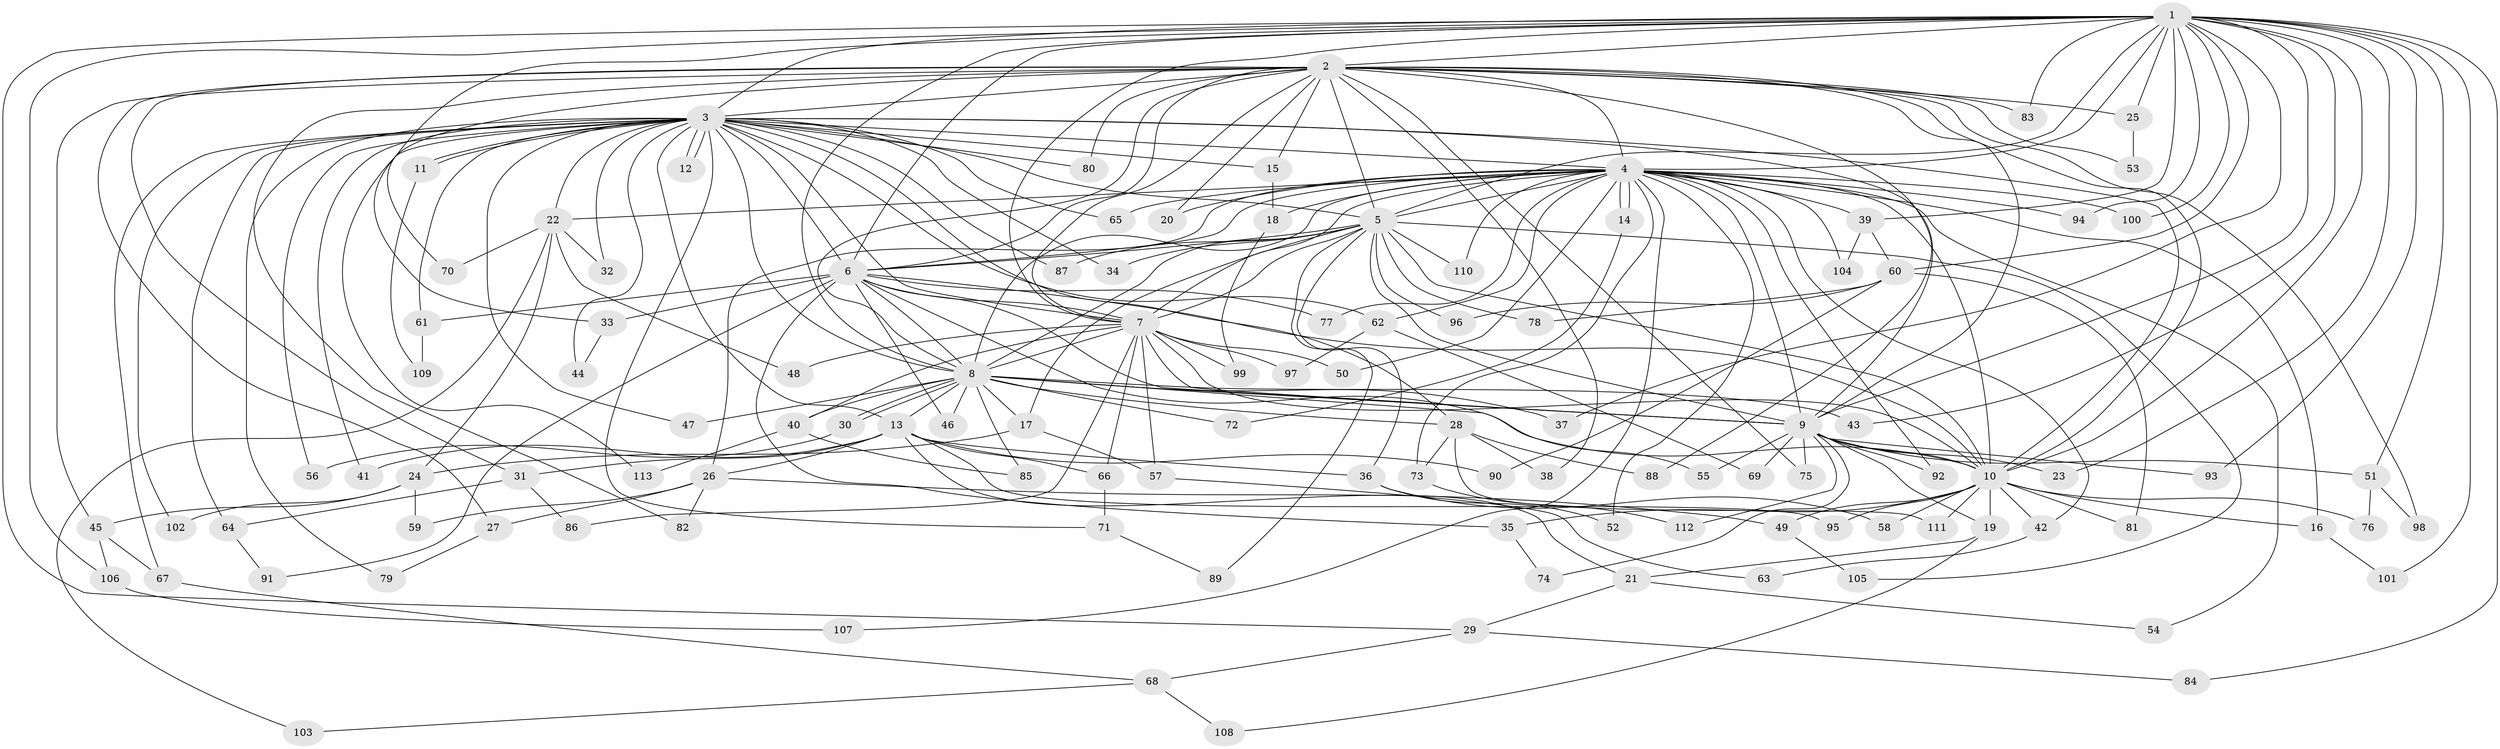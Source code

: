// coarse degree distribution, {23: 0.012658227848101266, 21: 0.012658227848101266, 34: 0.012658227848101266, 28: 0.012658227848101266, 18: 0.02531645569620253, 16: 0.012658227848101266, 17: 0.012658227848101266, 20: 0.012658227848101266, 19: 0.012658227848101266, 3: 0.16455696202531644, 2: 0.5189873417721519, 10: 0.02531645569620253, 4: 0.11392405063291139, 6: 0.0379746835443038, 7: 0.012658227848101266}
// Generated by graph-tools (version 1.1) at 2025/17/03/04/25 18:17:49]
// undirected, 113 vertices, 251 edges
graph export_dot {
graph [start="1"]
  node [color=gray90,style=filled];
  1;
  2;
  3;
  4;
  5;
  6;
  7;
  8;
  9;
  10;
  11;
  12;
  13;
  14;
  15;
  16;
  17;
  18;
  19;
  20;
  21;
  22;
  23;
  24;
  25;
  26;
  27;
  28;
  29;
  30;
  31;
  32;
  33;
  34;
  35;
  36;
  37;
  38;
  39;
  40;
  41;
  42;
  43;
  44;
  45;
  46;
  47;
  48;
  49;
  50;
  51;
  52;
  53;
  54;
  55;
  56;
  57;
  58;
  59;
  60;
  61;
  62;
  63;
  64;
  65;
  66;
  67;
  68;
  69;
  70;
  71;
  72;
  73;
  74;
  75;
  76;
  77;
  78;
  79;
  80;
  81;
  82;
  83;
  84;
  85;
  86;
  87;
  88;
  89;
  90;
  91;
  92;
  93;
  94;
  95;
  96;
  97;
  98;
  99;
  100;
  101;
  102;
  103;
  104;
  105;
  106;
  107;
  108;
  109;
  110;
  111;
  112;
  113;
  1 -- 2;
  1 -- 3;
  1 -- 4;
  1 -- 5;
  1 -- 6;
  1 -- 7;
  1 -- 8;
  1 -- 9;
  1 -- 10;
  1 -- 23;
  1 -- 25;
  1 -- 29;
  1 -- 37;
  1 -- 39;
  1 -- 43;
  1 -- 51;
  1 -- 60;
  1 -- 70;
  1 -- 83;
  1 -- 84;
  1 -- 93;
  1 -- 94;
  1 -- 100;
  1 -- 101;
  1 -- 106;
  2 -- 3;
  2 -- 4;
  2 -- 5;
  2 -- 6;
  2 -- 7;
  2 -- 8;
  2 -- 9;
  2 -- 10;
  2 -- 15;
  2 -- 20;
  2 -- 25;
  2 -- 27;
  2 -- 31;
  2 -- 33;
  2 -- 38;
  2 -- 45;
  2 -- 53;
  2 -- 75;
  2 -- 80;
  2 -- 82;
  2 -- 83;
  2 -- 88;
  2 -- 98;
  3 -- 4;
  3 -- 5;
  3 -- 6;
  3 -- 7;
  3 -- 8;
  3 -- 9;
  3 -- 10;
  3 -- 11;
  3 -- 11;
  3 -- 12;
  3 -- 12;
  3 -- 13;
  3 -- 15;
  3 -- 22;
  3 -- 28;
  3 -- 32;
  3 -- 34;
  3 -- 41;
  3 -- 44;
  3 -- 47;
  3 -- 56;
  3 -- 61;
  3 -- 62;
  3 -- 64;
  3 -- 65;
  3 -- 67;
  3 -- 71;
  3 -- 79;
  3 -- 80;
  3 -- 87;
  3 -- 102;
  3 -- 113;
  4 -- 5;
  4 -- 6;
  4 -- 7;
  4 -- 8;
  4 -- 9;
  4 -- 10;
  4 -- 14;
  4 -- 14;
  4 -- 16;
  4 -- 18;
  4 -- 20;
  4 -- 22;
  4 -- 26;
  4 -- 39;
  4 -- 42;
  4 -- 50;
  4 -- 52;
  4 -- 54;
  4 -- 62;
  4 -- 65;
  4 -- 73;
  4 -- 77;
  4 -- 92;
  4 -- 94;
  4 -- 100;
  4 -- 104;
  4 -- 107;
  4 -- 110;
  5 -- 6;
  5 -- 7;
  5 -- 8;
  5 -- 9;
  5 -- 10;
  5 -- 17;
  5 -- 34;
  5 -- 36;
  5 -- 78;
  5 -- 87;
  5 -- 89;
  5 -- 96;
  5 -- 105;
  5 -- 110;
  6 -- 7;
  6 -- 8;
  6 -- 9;
  6 -- 10;
  6 -- 33;
  6 -- 35;
  6 -- 46;
  6 -- 55;
  6 -- 61;
  6 -- 77;
  6 -- 91;
  7 -- 8;
  7 -- 9;
  7 -- 10;
  7 -- 40;
  7 -- 48;
  7 -- 50;
  7 -- 57;
  7 -- 66;
  7 -- 86;
  7 -- 97;
  7 -- 99;
  8 -- 9;
  8 -- 10;
  8 -- 13;
  8 -- 17;
  8 -- 28;
  8 -- 30;
  8 -- 30;
  8 -- 37;
  8 -- 40;
  8 -- 43;
  8 -- 46;
  8 -- 47;
  8 -- 72;
  8 -- 85;
  9 -- 10;
  9 -- 19;
  9 -- 23;
  9 -- 51;
  9 -- 55;
  9 -- 69;
  9 -- 74;
  9 -- 75;
  9 -- 92;
  9 -- 93;
  9 -- 112;
  10 -- 16;
  10 -- 19;
  10 -- 35;
  10 -- 42;
  10 -- 49;
  10 -- 58;
  10 -- 76;
  10 -- 81;
  10 -- 95;
  10 -- 111;
  11 -- 109;
  13 -- 21;
  13 -- 26;
  13 -- 31;
  13 -- 36;
  13 -- 41;
  13 -- 66;
  13 -- 90;
  13 -- 95;
  14 -- 72;
  15 -- 18;
  16 -- 101;
  17 -- 24;
  17 -- 57;
  18 -- 99;
  19 -- 21;
  19 -- 108;
  21 -- 29;
  21 -- 54;
  22 -- 24;
  22 -- 32;
  22 -- 48;
  22 -- 70;
  22 -- 103;
  24 -- 45;
  24 -- 59;
  24 -- 102;
  25 -- 53;
  26 -- 27;
  26 -- 49;
  26 -- 59;
  26 -- 82;
  27 -- 79;
  28 -- 38;
  28 -- 73;
  28 -- 88;
  28 -- 111;
  29 -- 68;
  29 -- 84;
  30 -- 56;
  31 -- 64;
  31 -- 86;
  33 -- 44;
  35 -- 74;
  36 -- 52;
  36 -- 58;
  39 -- 60;
  39 -- 104;
  40 -- 85;
  40 -- 113;
  42 -- 63;
  45 -- 67;
  45 -- 106;
  49 -- 105;
  51 -- 76;
  51 -- 98;
  57 -- 63;
  60 -- 78;
  60 -- 81;
  60 -- 90;
  60 -- 96;
  61 -- 109;
  62 -- 69;
  62 -- 97;
  64 -- 91;
  66 -- 71;
  67 -- 68;
  68 -- 103;
  68 -- 108;
  71 -- 89;
  73 -- 112;
  106 -- 107;
}
